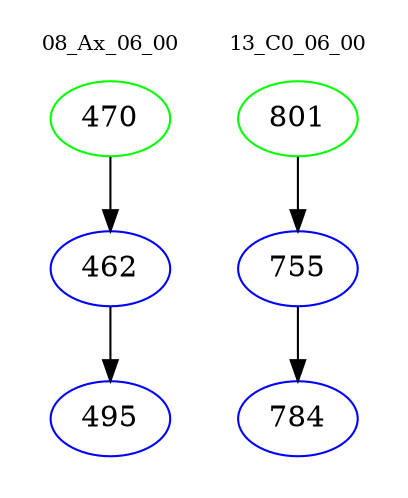 digraph{
subgraph cluster_0 {
color = white
label = "08_Ax_06_00";
fontsize=10;
T0_470 [label="470", color="green"]
T0_470 -> T0_462 [color="black"]
T0_462 [label="462", color="blue"]
T0_462 -> T0_495 [color="black"]
T0_495 [label="495", color="blue"]
}
subgraph cluster_1 {
color = white
label = "13_C0_06_00";
fontsize=10;
T1_801 [label="801", color="green"]
T1_801 -> T1_755 [color="black"]
T1_755 [label="755", color="blue"]
T1_755 -> T1_784 [color="black"]
T1_784 [label="784", color="blue"]
}
}
